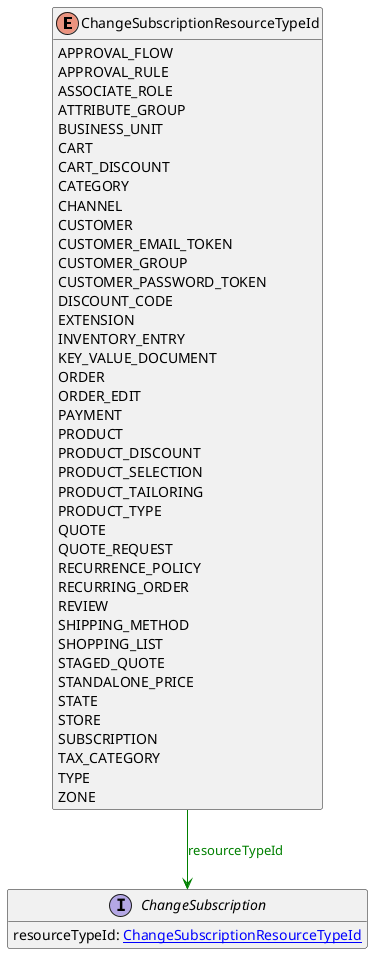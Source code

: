 @startuml

hide methods
enum ChangeSubscriptionResourceTypeId {
    APPROVAL_FLOW
    APPROVAL_RULE
    ASSOCIATE_ROLE
    ATTRIBUTE_GROUP
    BUSINESS_UNIT
    CART
    CART_DISCOUNT
    CATEGORY
    CHANNEL
    CUSTOMER
    CUSTOMER_EMAIL_TOKEN
    CUSTOMER_GROUP
    CUSTOMER_PASSWORD_TOKEN
    DISCOUNT_CODE
    EXTENSION
    INVENTORY_ENTRY
    KEY_VALUE_DOCUMENT
    ORDER
    ORDER_EDIT
    PAYMENT
    PRODUCT
    PRODUCT_DISCOUNT
    PRODUCT_SELECTION
    PRODUCT_TAILORING
    PRODUCT_TYPE
    QUOTE
    QUOTE_REQUEST
    RECURRENCE_POLICY
    RECURRING_ORDER
    REVIEW
    SHIPPING_METHOD
    SHOPPING_LIST
    STAGED_QUOTE
    STANDALONE_PRICE
    STATE
    STORE
    SUBSCRIPTION
    TAX_CATEGORY
    TYPE
    ZONE
}
interface ChangeSubscription [[ChangeSubscription.svg]]  {
    resourceTypeId: [[ChangeSubscriptionResourceTypeId.svg ChangeSubscriptionResourceTypeId]]
}
ChangeSubscriptionResourceTypeId --> ChangeSubscription #green;text:green : "resourceTypeId"
@enduml
